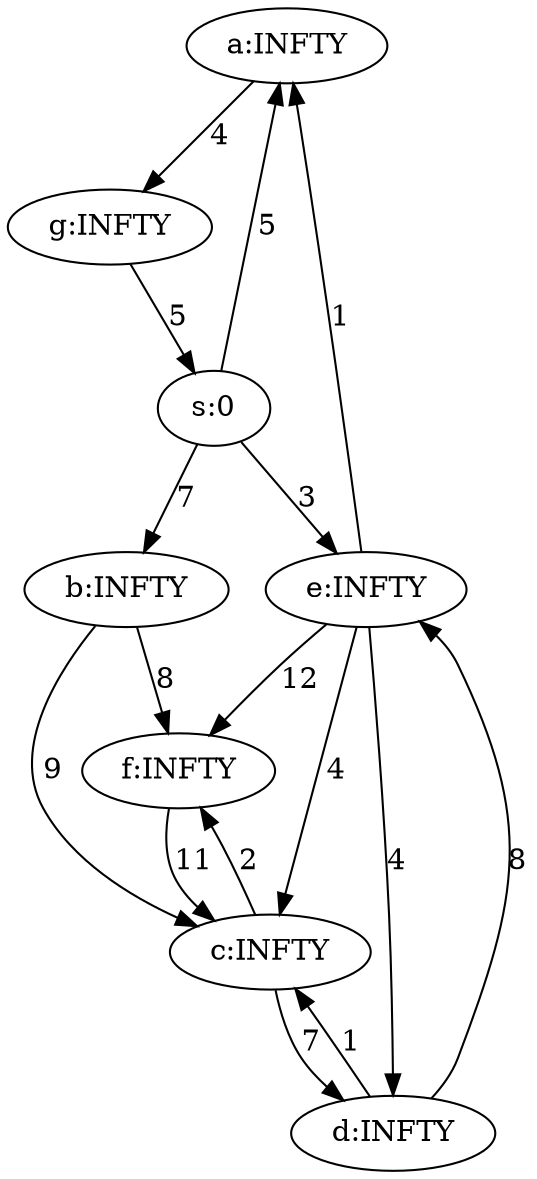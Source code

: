 Digraph {
a [ label="a:INFTY" ];
b [ label="b:INFTY" ];
c [ label="c:INFTY" ];
d [ label="d:INFTY" ];
e [ label="e:INFTY" ];
f [ label="f:INFTY" ];
g [ label="g:INFTY" ];
s [ label="s:0" ];
a->g[label="4", penwidth=1];
b->c[label="9", penwidth=1];
b->f[label="8", penwidth=1];
c->d[label="7", penwidth=1];
c->f[label="2", penwidth=1];
d->e[label="8", penwidth=1];
d->c[label="1", penwidth=1];
e->a[label="1", penwidth=1];
e->c[label="4", penwidth=1];
e->d[label="4", penwidth=1];
e->f[label="12", penwidth=1];
f->c[label="11", penwidth=1];
g->s[label="5", penwidth=1];
s->a[label="5", penwidth=1];
s->b[label="7", penwidth=1];
s->e[label="3", penwidth=1];
}